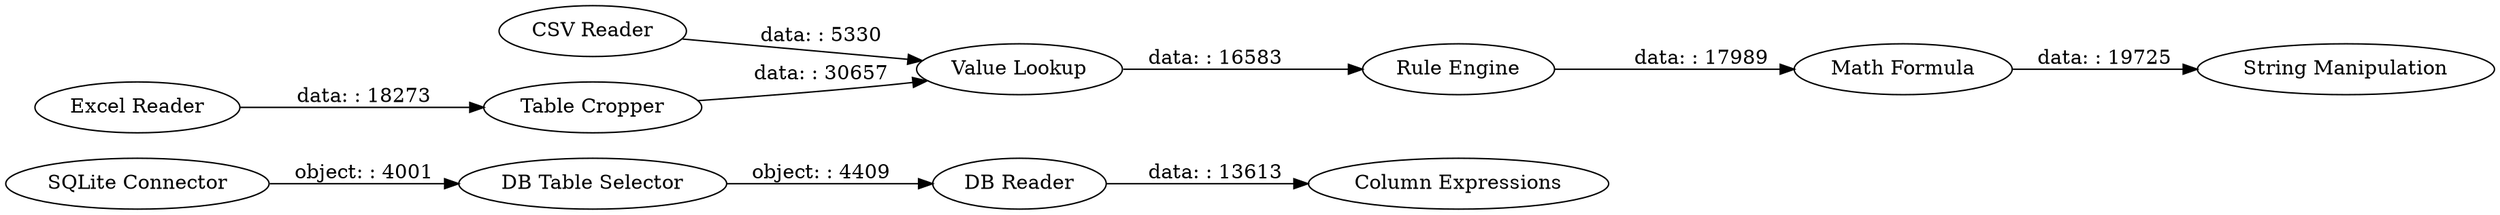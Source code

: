 digraph {
	"4424003985826772675_406" [label="SQLite Connector"]
	"4424003985826772675_416" [label="Column Expressions"]
	"4424003985826772675_427" [label="CSV Reader"]
	"4424003985826772675_426" [label="Excel Reader"]
	"4424003985826772675_404" [label="DB Reader"]
	"4424003985826772675_422" [label="String Manipulation"]
	"4424003985826772675_271" [label="Value Lookup"]
	"4424003985826772675_421" [label="Math Formula"]
	"4424003985826772675_403" [label="DB Table Selector"]
	"4424003985826772675_272" [label="Rule Engine"]
	"4424003985826772675_266" [label="Table Cropper"]
	"4424003985826772675_426" -> "4424003985826772675_266" [label="data: : 18273"]
	"4424003985826772675_271" -> "4424003985826772675_272" [label="data: : 16583"]
	"4424003985826772675_272" -> "4424003985826772675_421" [label="data: : 17989"]
	"4424003985826772675_406" -> "4424003985826772675_403" [label="object: : 4001"]
	"4424003985826772675_404" -> "4424003985826772675_416" [label="data: : 13613"]
	"4424003985826772675_421" -> "4424003985826772675_422" [label="data: : 19725"]
	"4424003985826772675_427" -> "4424003985826772675_271" [label="data: : 5330"]
	"4424003985826772675_266" -> "4424003985826772675_271" [label="data: : 30657"]
	"4424003985826772675_403" -> "4424003985826772675_404" [label="object: : 4409"]
	rankdir=LR
}
